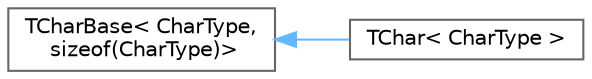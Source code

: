 digraph "Graphical Class Hierarchy"
{
 // INTERACTIVE_SVG=YES
 // LATEX_PDF_SIZE
  bgcolor="transparent";
  edge [fontname=Helvetica,fontsize=10,labelfontname=Helvetica,labelfontsize=10];
  node [fontname=Helvetica,fontsize=10,shape=box,height=0.2,width=0.4];
  rankdir="LR";
  Node0 [id="Node000000",label="TCharBase\< CharType,\l sizeof(CharType)\>",height=0.2,width=0.4,color="grey40", fillcolor="white", style="filled",URL="$de/ddb/structTCharBase.html",tooltip=" "];
  Node0 -> Node1 [id="edge6245_Node000000_Node000001",dir="back",color="steelblue1",style="solid",tooltip=" "];
  Node1 [id="Node000001",label="TChar\< CharType \>",height=0.2,width=0.4,color="grey40", fillcolor="white", style="filled",URL="$d2/d80/structTChar.html",tooltip="TChar Set of utility functions operating on a single character."];
}
